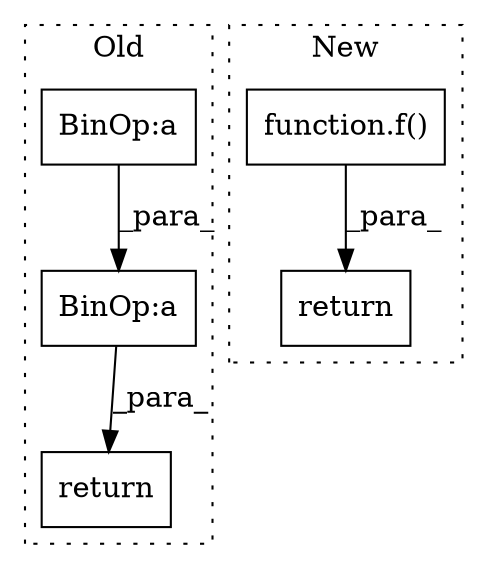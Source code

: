 digraph G {
subgraph cluster0 {
1 [label="return" a="93" s="1915" l="7" shape="box"];
4 [label="BinOp:a" a="82" s="1947" l="3" shape="box"];
5 [label="BinOp:a" a="82" s="1953" l="3" shape="box"];
label = "Old";
style="dotted";
}
subgraph cluster1 {
2 [label="function.f()" a="75" s="3502,3505" l="2,1" shape="box"];
3 [label="return" a="93" s="3495" l="7" shape="box"];
label = "New";
style="dotted";
}
2 -> 3 [label="_para_"];
4 -> 5 [label="_para_"];
5 -> 1 [label="_para_"];
}